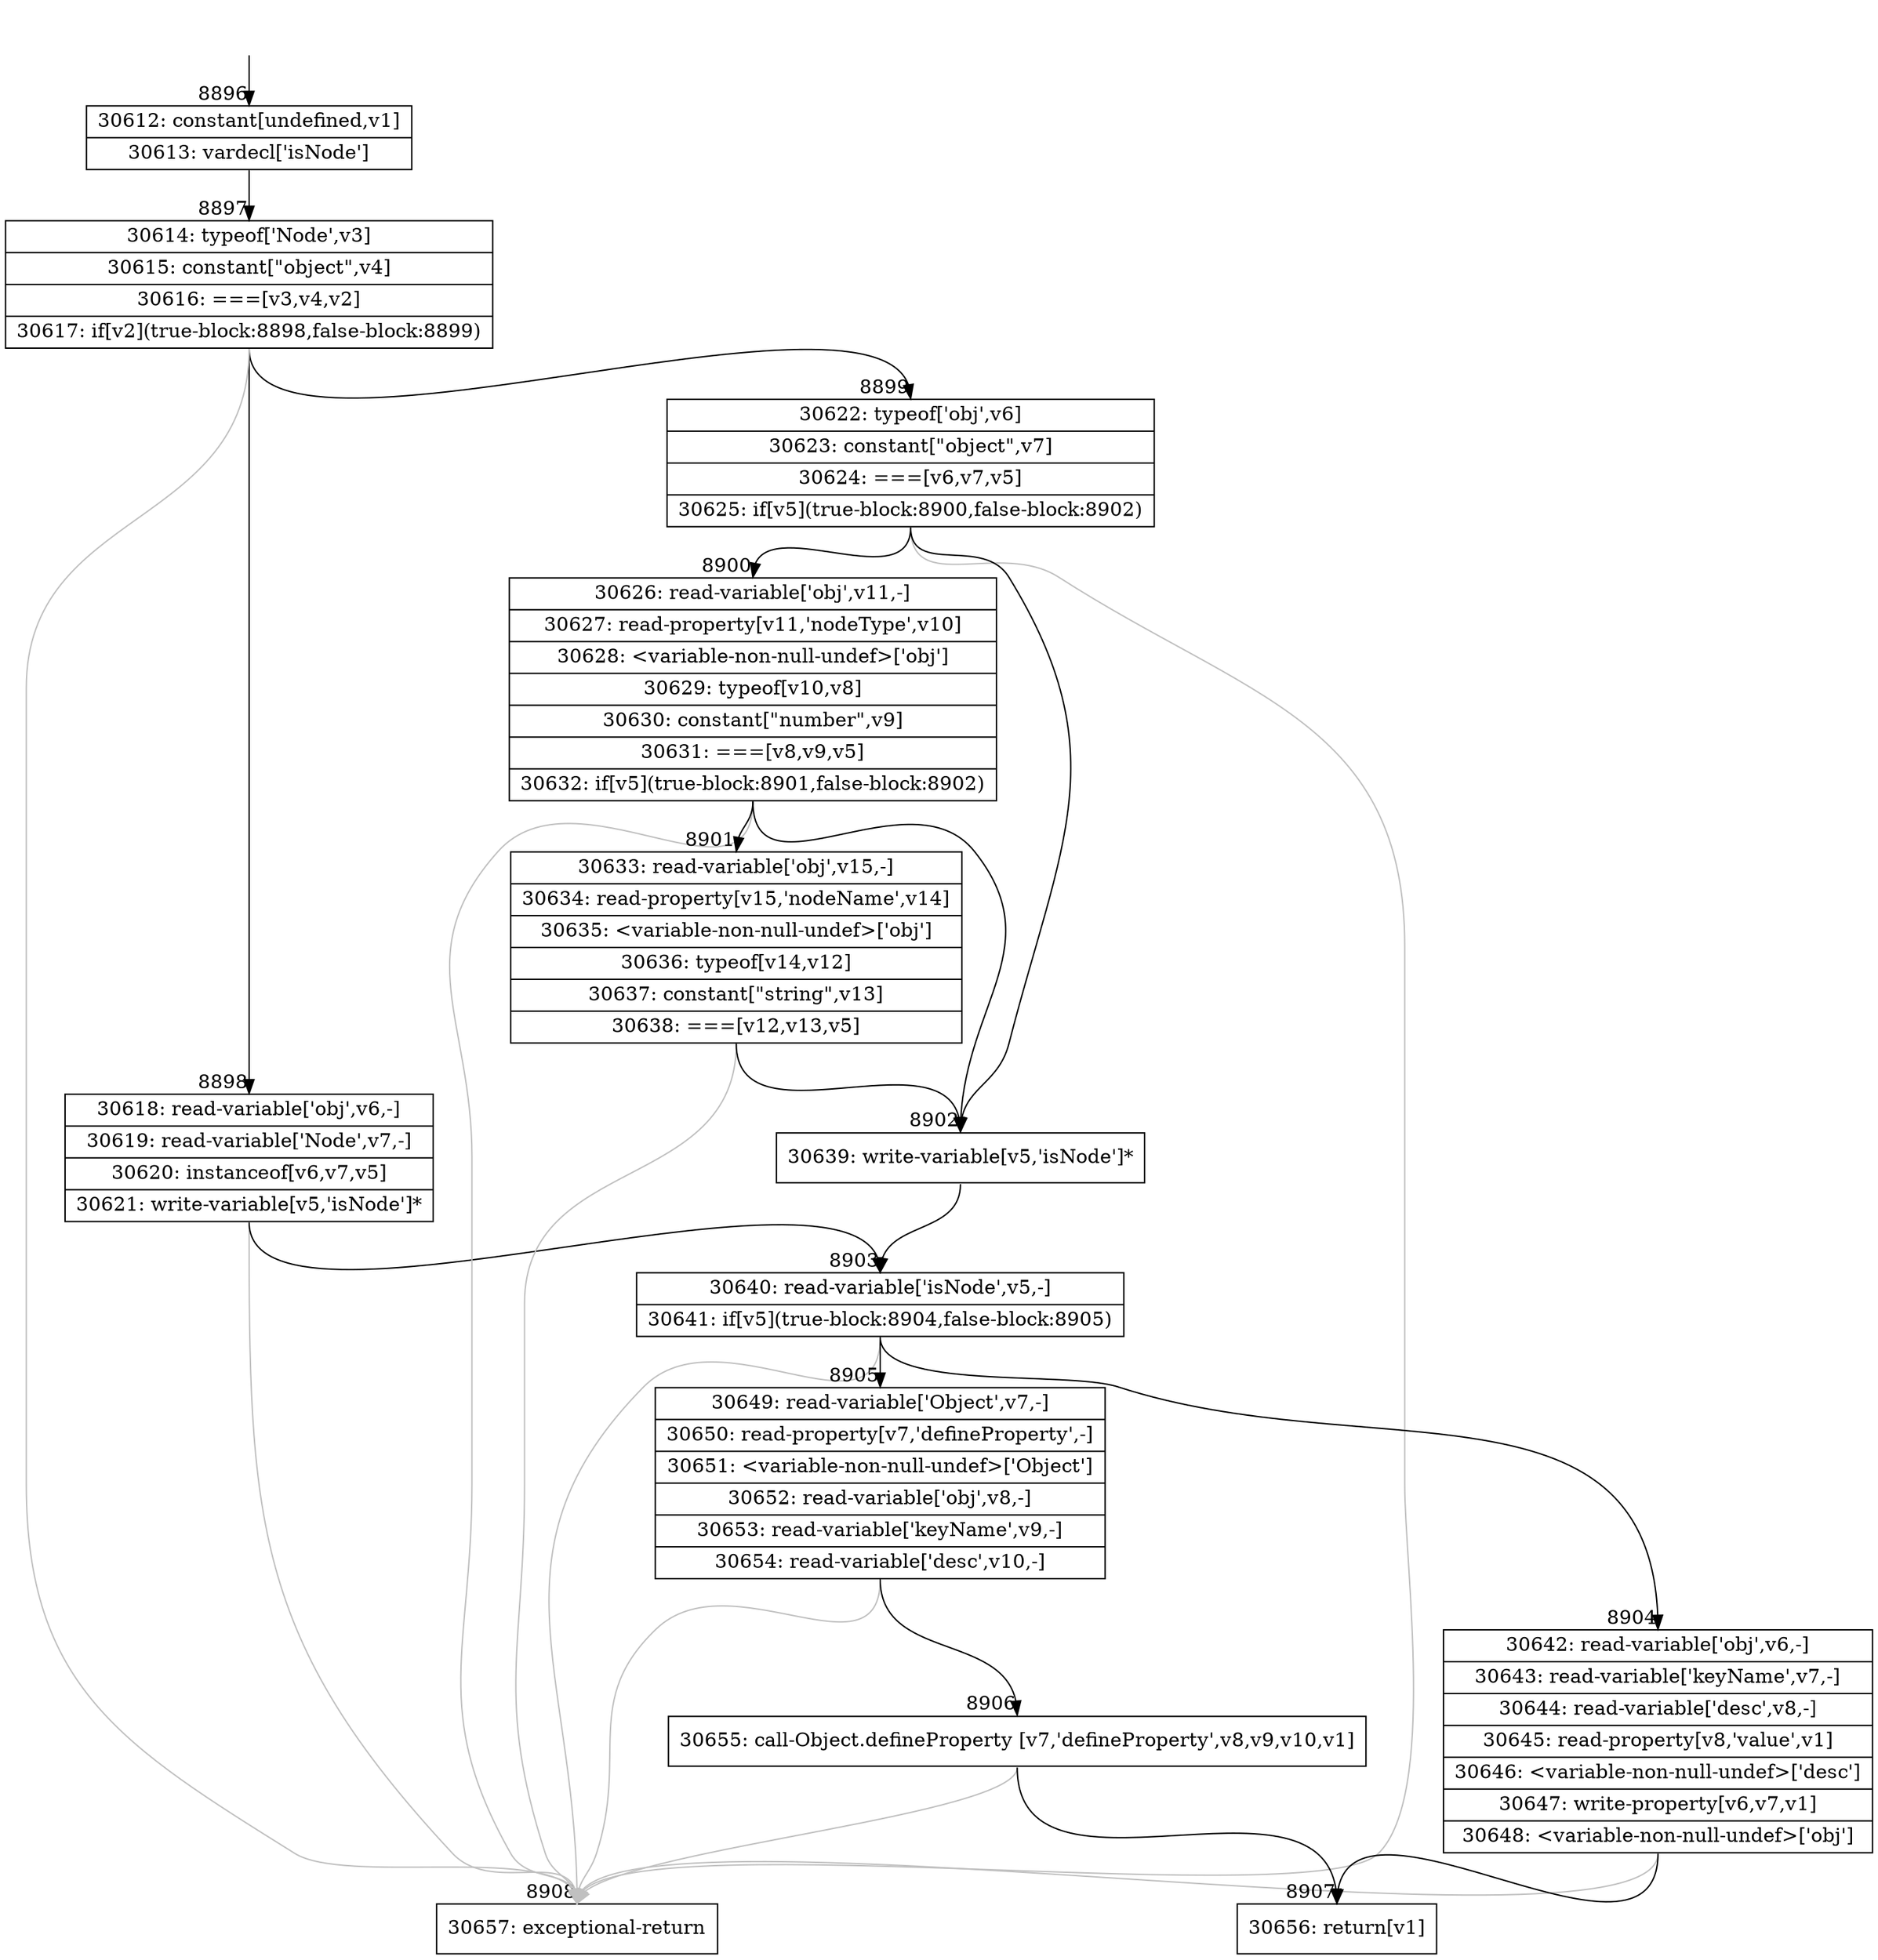 digraph {
rankdir="TD"
BB_entry757[shape=none,label=""];
BB_entry757 -> BB8896 [tailport=s, headport=n, headlabel="    8896"]
BB8896 [shape=record label="{30612: constant[undefined,v1]|30613: vardecl['isNode']}" ] 
BB8896 -> BB8897 [tailport=s, headport=n, headlabel="      8897"]
BB8897 [shape=record label="{30614: typeof['Node',v3]|30615: constant[\"object\",v4]|30616: ===[v3,v4,v2]|30617: if[v2](true-block:8898,false-block:8899)}" ] 
BB8897 -> BB8898 [tailport=s, headport=n, headlabel="      8898"]
BB8897 -> BB8899 [tailport=s, headport=n, headlabel="      8899"]
BB8897 -> BB8908 [tailport=s, headport=n, color=gray, headlabel="      8908"]
BB8898 [shape=record label="{30618: read-variable['obj',v6,-]|30619: read-variable['Node',v7,-]|30620: instanceof[v6,v7,v5]|30621: write-variable[v5,'isNode']*}" ] 
BB8898 -> BB8903 [tailport=s, headport=n, headlabel="      8903"]
BB8898 -> BB8908 [tailport=s, headport=n, color=gray]
BB8899 [shape=record label="{30622: typeof['obj',v6]|30623: constant[\"object\",v7]|30624: ===[v6,v7,v5]|30625: if[v5](true-block:8900,false-block:8902)}" ] 
BB8899 -> BB8902 [tailport=s, headport=n, headlabel="      8902"]
BB8899 -> BB8900 [tailport=s, headport=n, headlabel="      8900"]
BB8899 -> BB8908 [tailport=s, headport=n, color=gray]
BB8900 [shape=record label="{30626: read-variable['obj',v11,-]|30627: read-property[v11,'nodeType',v10]|30628: \<variable-non-null-undef\>['obj']|30629: typeof[v10,v8]|30630: constant[\"number\",v9]|30631: ===[v8,v9,v5]|30632: if[v5](true-block:8901,false-block:8902)}" ] 
BB8900 -> BB8902 [tailport=s, headport=n]
BB8900 -> BB8901 [tailport=s, headport=n, headlabel="      8901"]
BB8900 -> BB8908 [tailport=s, headport=n, color=gray]
BB8901 [shape=record label="{30633: read-variable['obj',v15,-]|30634: read-property[v15,'nodeName',v14]|30635: \<variable-non-null-undef\>['obj']|30636: typeof[v14,v12]|30637: constant[\"string\",v13]|30638: ===[v12,v13,v5]}" ] 
BB8901 -> BB8902 [tailport=s, headport=n]
BB8901 -> BB8908 [tailport=s, headport=n, color=gray]
BB8902 [shape=record label="{30639: write-variable[v5,'isNode']*}" ] 
BB8902 -> BB8903 [tailport=s, headport=n]
BB8903 [shape=record label="{30640: read-variable['isNode',v5,-]|30641: if[v5](true-block:8904,false-block:8905)}" ] 
BB8903 -> BB8904 [tailport=s, headport=n, headlabel="      8904"]
BB8903 -> BB8905 [tailport=s, headport=n, headlabel="      8905"]
BB8903 -> BB8908 [tailport=s, headport=n, color=gray]
BB8904 [shape=record label="{30642: read-variable['obj',v6,-]|30643: read-variable['keyName',v7,-]|30644: read-variable['desc',v8,-]|30645: read-property[v8,'value',v1]|30646: \<variable-non-null-undef\>['desc']|30647: write-property[v6,v7,v1]|30648: \<variable-non-null-undef\>['obj']}" ] 
BB8904 -> BB8907 [tailport=s, headport=n, headlabel="      8907"]
BB8904 -> BB8908 [tailport=s, headport=n, color=gray]
BB8905 [shape=record label="{30649: read-variable['Object',v7,-]|30650: read-property[v7,'defineProperty',-]|30651: \<variable-non-null-undef\>['Object']|30652: read-variable['obj',v8,-]|30653: read-variable['keyName',v9,-]|30654: read-variable['desc',v10,-]}" ] 
BB8905 -> BB8906 [tailport=s, headport=n, headlabel="      8906"]
BB8905 -> BB8908 [tailport=s, headport=n, color=gray]
BB8906 [shape=record label="{30655: call-Object.defineProperty [v7,'defineProperty',v8,v9,v10,v1]}" ] 
BB8906 -> BB8907 [tailport=s, headport=n]
BB8906 -> BB8908 [tailport=s, headport=n, color=gray]
BB8907 [shape=record label="{30656: return[v1]}" ] 
BB8908 [shape=record label="{30657: exceptional-return}" ] 
//#$~ 15865
}
